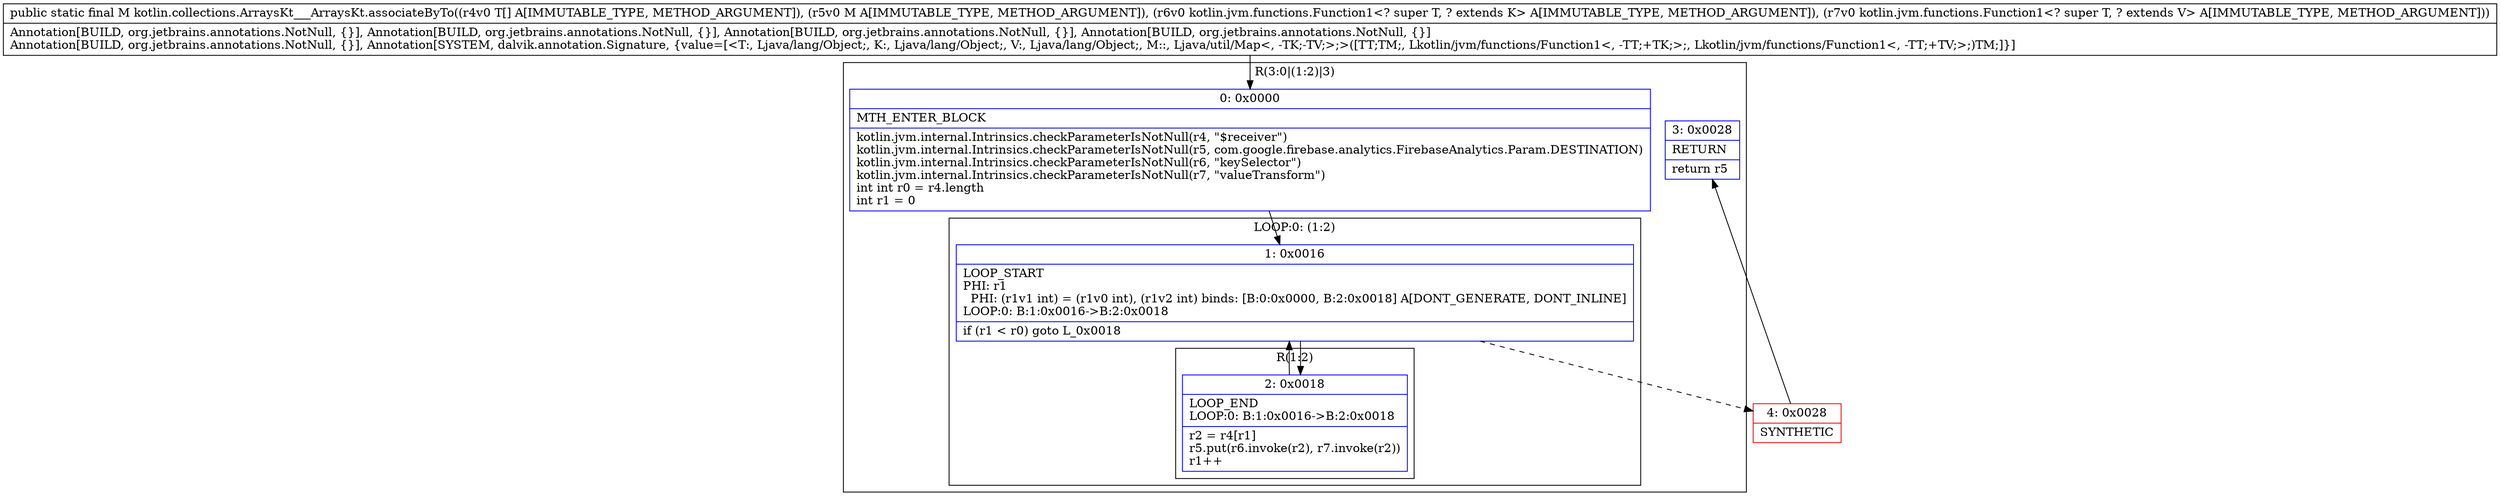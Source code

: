 digraph "CFG forkotlin.collections.ArraysKt___ArraysKt.associateByTo([Ljava\/lang\/Object;Ljava\/util\/Map;Lkotlin\/jvm\/functions\/Function1;Lkotlin\/jvm\/functions\/Function1;)Ljava\/util\/Map;" {
subgraph cluster_Region_2136793774 {
label = "R(3:0|(1:2)|3)";
node [shape=record,color=blue];
Node_0 [shape=record,label="{0\:\ 0x0000|MTH_ENTER_BLOCK\l|kotlin.jvm.internal.Intrinsics.checkParameterIsNotNull(r4, \"$receiver\")\lkotlin.jvm.internal.Intrinsics.checkParameterIsNotNull(r5, com.google.firebase.analytics.FirebaseAnalytics.Param.DESTINATION)\lkotlin.jvm.internal.Intrinsics.checkParameterIsNotNull(r6, \"keySelector\")\lkotlin.jvm.internal.Intrinsics.checkParameterIsNotNull(r7, \"valueTransform\")\lint int r0 = r4.length\lint r1 = 0\l}"];
subgraph cluster_LoopRegion_1706652695 {
label = "LOOP:0: (1:2)";
node [shape=record,color=blue];
Node_1 [shape=record,label="{1\:\ 0x0016|LOOP_START\lPHI: r1 \l  PHI: (r1v1 int) = (r1v0 int), (r1v2 int) binds: [B:0:0x0000, B:2:0x0018] A[DONT_GENERATE, DONT_INLINE]\lLOOP:0: B:1:0x0016\-\>B:2:0x0018\l|if (r1 \< r0) goto L_0x0018\l}"];
subgraph cluster_Region_1579987029 {
label = "R(1:2)";
node [shape=record,color=blue];
Node_2 [shape=record,label="{2\:\ 0x0018|LOOP_END\lLOOP:0: B:1:0x0016\-\>B:2:0x0018\l|r2 = r4[r1]\lr5.put(r6.invoke(r2), r7.invoke(r2))\lr1++\l}"];
}
}
Node_3 [shape=record,label="{3\:\ 0x0028|RETURN\l|return r5\l}"];
}
Node_4 [shape=record,color=red,label="{4\:\ 0x0028|SYNTHETIC\l}"];
MethodNode[shape=record,label="{public static final M kotlin.collections.ArraysKt___ArraysKt.associateByTo((r4v0 T[] A[IMMUTABLE_TYPE, METHOD_ARGUMENT]), (r5v0 M A[IMMUTABLE_TYPE, METHOD_ARGUMENT]), (r6v0 kotlin.jvm.functions.Function1\<? super T, ? extends K\> A[IMMUTABLE_TYPE, METHOD_ARGUMENT]), (r7v0 kotlin.jvm.functions.Function1\<? super T, ? extends V\> A[IMMUTABLE_TYPE, METHOD_ARGUMENT]))  | Annotation[BUILD, org.jetbrains.annotations.NotNull, \{\}], Annotation[BUILD, org.jetbrains.annotations.NotNull, \{\}], Annotation[BUILD, org.jetbrains.annotations.NotNull, \{\}], Annotation[BUILD, org.jetbrains.annotations.NotNull, \{\}]\lAnnotation[BUILD, org.jetbrains.annotations.NotNull, \{\}], Annotation[SYSTEM, dalvik.annotation.Signature, \{value=[\<T:, Ljava\/lang\/Object;, K:, Ljava\/lang\/Object;, V:, Ljava\/lang\/Object;, M::, Ljava\/util\/Map\<, \-TK;\-TV;\>;\>([TT;TM;, Lkotlin\/jvm\/functions\/Function1\<, \-TT;+TK;\>;, Lkotlin\/jvm\/functions\/Function1\<, \-TT;+TV;\>;)TM;]\}]\l}"];
MethodNode -> Node_0;
Node_0 -> Node_1;
Node_1 -> Node_2;
Node_1 -> Node_4[style=dashed];
Node_2 -> Node_1;
Node_4 -> Node_3;
}

